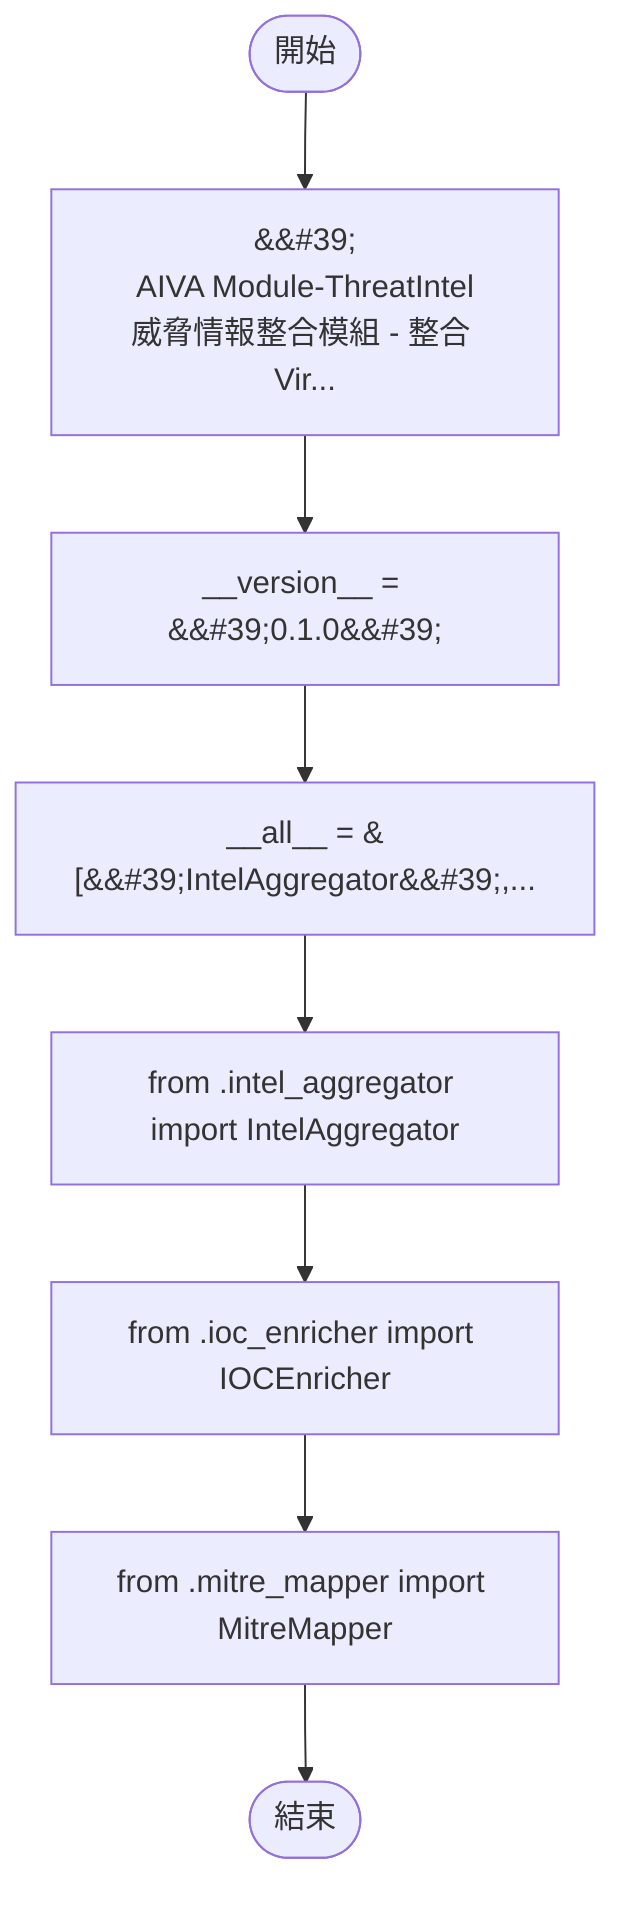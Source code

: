 flowchart TB
    n1([開始])
    n2([結束])
    n3[&amp;&#35;39;\nAIVA Module-ThreatIntel\n威脅情報整合模組 - 整合 Vir...]
    n4[__version__ = &amp;&#35;39;0.1.0&amp;&#35;39;]
    n5[__all__ = &#91;&amp;&#35;39;IntelAggregator&amp;&#35;39;,...]
    n6[from .intel_aggregator import IntelAggregator]
    n7[from .ioc_enricher import IOCEnricher]
    n8[from .mitre_mapper import MitreMapper]
    n1 --> n3
    n3 --> n4
    n4 --> n5
    n5 --> n6
    n6 --> n7
    n7 --> n8
    n8 --> n2
